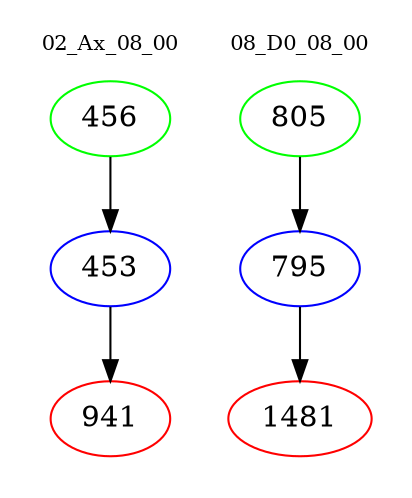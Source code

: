 digraph{
subgraph cluster_0 {
color = white
label = "02_Ax_08_00";
fontsize=10;
T0_456 [label="456", color="green"]
T0_456 -> T0_453 [color="black"]
T0_453 [label="453", color="blue"]
T0_453 -> T0_941 [color="black"]
T0_941 [label="941", color="red"]
}
subgraph cluster_1 {
color = white
label = "08_D0_08_00";
fontsize=10;
T1_805 [label="805", color="green"]
T1_805 -> T1_795 [color="black"]
T1_795 [label="795", color="blue"]
T1_795 -> T1_1481 [color="black"]
T1_1481 [label="1481", color="red"]
}
}
